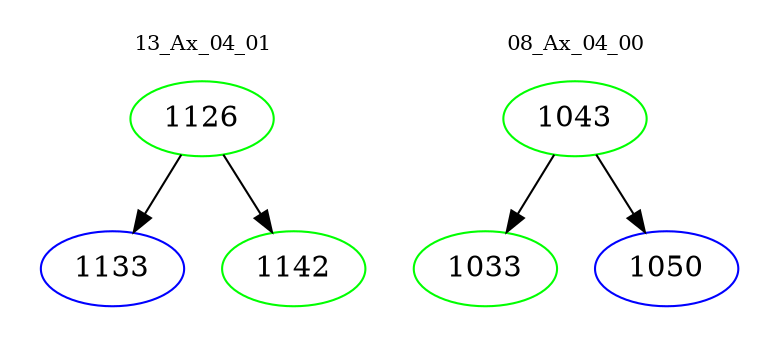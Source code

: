 digraph{
subgraph cluster_0 {
color = white
label = "13_Ax_04_01";
fontsize=10;
T0_1126 [label="1126", color="green"]
T0_1126 -> T0_1133 [color="black"]
T0_1133 [label="1133", color="blue"]
T0_1126 -> T0_1142 [color="black"]
T0_1142 [label="1142", color="green"]
}
subgraph cluster_1 {
color = white
label = "08_Ax_04_00";
fontsize=10;
T1_1043 [label="1043", color="green"]
T1_1043 -> T1_1033 [color="black"]
T1_1033 [label="1033", color="green"]
T1_1043 -> T1_1050 [color="black"]
T1_1050 [label="1050", color="blue"]
}
}
